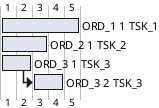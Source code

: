 @startgantt
[ORD_1 1 TSK_1] lasts 5 days
[ORD_2 1 TSK_2] lasts 3 days
[ORD_3 1 TSK_3] lasts 2 days
[ORD_3 2 TSK_3] lasts 2 days
[ORD_3 2 TSK_3] starts at [ORD_3 1 TSK_3]'s end
@endgantt